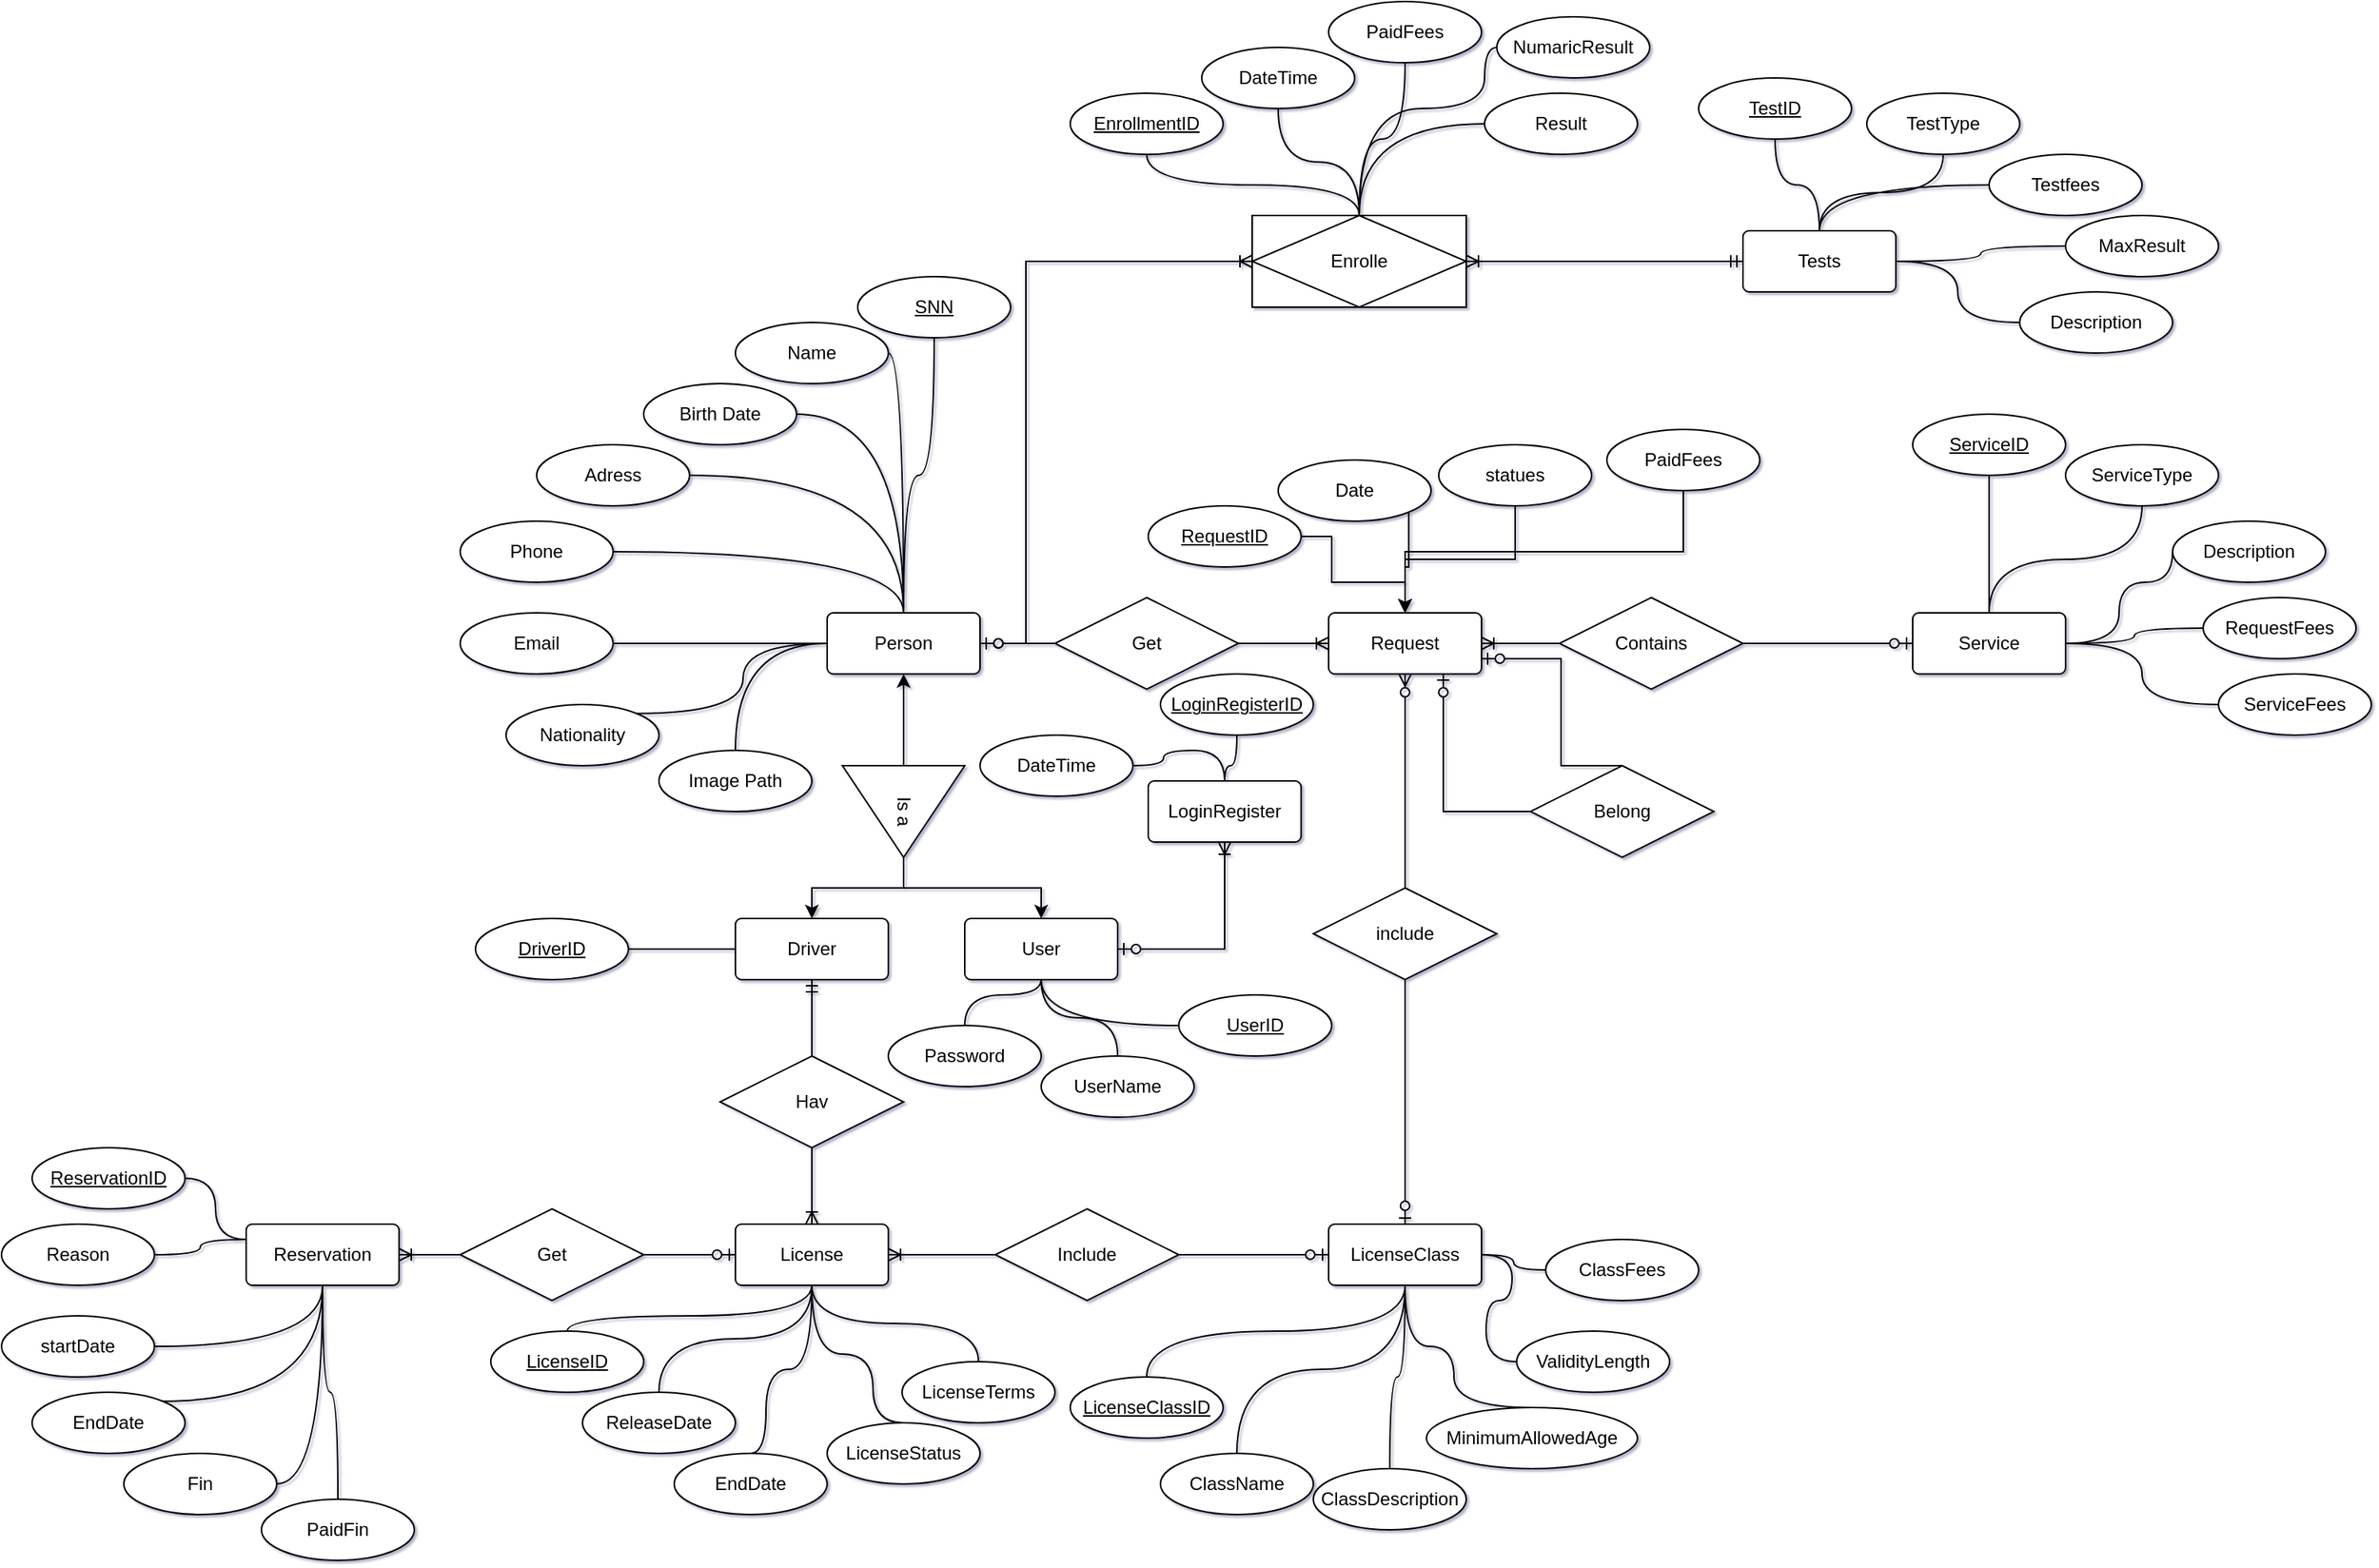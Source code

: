 <mxfile version="27.0.5">
  <diagram name="Page-1" id="8o0z7y7OuUAvwIaAYuOd">
    <mxGraphModel dx="1623" dy="2487" grid="1" gridSize="10" guides="1" tooltips="1" connect="1" arrows="1" fold="1" page="1" pageScale="1" pageWidth="850" pageHeight="1100" background="light-dark(#ffffff, #121212)" math="0" shadow="1">
      <root>
        <mxCell id="0" />
        <mxCell id="1" parent="0" />
        <mxCell id="PCS_lLPH-Cxck8cKdYNM-3" value="Service" style="rounded=1;arcSize=10;whiteSpace=wrap;html=1;align=center;" parent="1" vertex="1">
          <mxGeometry x="790" y="40" width="100" height="40" as="geometry" />
        </mxCell>
        <mxCell id="WppSuP8uSQgcxT5ixbPf-3" value="Request" style="rounded=1;arcSize=10;whiteSpace=wrap;html=1;align=center;" parent="1" vertex="1">
          <mxGeometry x="408" y="40" width="100" height="40" as="geometry" />
        </mxCell>
        <mxCell id="WppSuP8uSQgcxT5ixbPf-4" value="LicenseClass" style="rounded=1;arcSize=10;whiteSpace=wrap;html=1;align=center;" parent="1" vertex="1">
          <mxGeometry x="408" y="440" width="100" height="40" as="geometry" />
        </mxCell>
        <mxCell id="WppSuP8uSQgcxT5ixbPf-5" value="Tests" style="rounded=1;arcSize=10;whiteSpace=wrap;html=1;align=center;" parent="1" vertex="1">
          <mxGeometry x="679" y="-210" width="100" height="40" as="geometry" />
        </mxCell>
        <mxCell id="WppSuP8uSQgcxT5ixbPf-7" value="License" style="rounded=1;arcSize=10;whiteSpace=wrap;html=1;align=center;" parent="1" vertex="1">
          <mxGeometry x="20" y="440" width="100" height="40" as="geometry" />
        </mxCell>
        <mxCell id="zVeaoRBgDZd97qpMVTXL-9" style="edgeStyle=orthogonalEdgeStyle;rounded=0;orthogonalLoop=1;jettySize=auto;html=1;exitX=1;exitY=0.5;exitDx=0;exitDy=0;entryX=0.5;entryY=1;entryDx=0;entryDy=0;endArrow=ERoneToMany;endFill=0;startArrow=ERzeroToOne;startFill=0;" edge="1" parent="1" source="WppSuP8uSQgcxT5ixbPf-8" target="zVeaoRBgDZd97qpMVTXL-8">
          <mxGeometry relative="1" as="geometry" />
        </mxCell>
        <mxCell id="WppSuP8uSQgcxT5ixbPf-8" value="User" style="rounded=1;arcSize=10;whiteSpace=wrap;html=1;align=center;" parent="1" vertex="1">
          <mxGeometry x="170" y="240" width="100" height="40" as="geometry" />
        </mxCell>
        <mxCell id="WppSuP8uSQgcxT5ixbPf-9" value="Person" style="rounded=1;arcSize=10;whiteSpace=wrap;html=1;align=center;" parent="1" vertex="1">
          <mxGeometry x="80" y="40" width="100" height="40" as="geometry" />
        </mxCell>
        <mxCell id="WppSuP8uSQgcxT5ixbPf-10" value="Reservation" style="rounded=1;arcSize=10;whiteSpace=wrap;html=1;align=center;" parent="1" vertex="1">
          <mxGeometry x="-300" y="440" width="100" height="40" as="geometry" />
        </mxCell>
        <mxCell id="WppSuP8uSQgcxT5ixbPf-12" style="edgeStyle=orthogonalEdgeStyle;rounded=0;orthogonalLoop=1;jettySize=auto;html=1;exitX=1;exitY=0.5;exitDx=0;exitDy=0;entryX=0.5;entryY=0;entryDx=0;entryDy=0;" parent="1" source="WppSuP8uSQgcxT5ixbPf-11" target="WppSuP8uSQgcxT5ixbPf-8" edge="1">
          <mxGeometry relative="1" as="geometry" />
        </mxCell>
        <mxCell id="WppSuP8uSQgcxT5ixbPf-16" style="edgeStyle=orthogonalEdgeStyle;rounded=0;orthogonalLoop=1;jettySize=auto;html=1;exitX=1;exitY=0.5;exitDx=0;exitDy=0;entryX=0.5;entryY=0;entryDx=0;entryDy=0;" parent="1" source="WppSuP8uSQgcxT5ixbPf-11" target="WppSuP8uSQgcxT5ixbPf-15" edge="1">
          <mxGeometry relative="1" as="geometry" />
        </mxCell>
        <mxCell id="WppSuP8uSQgcxT5ixbPf-11" value="Is a" style="triangle;whiteSpace=wrap;html=1;rotation=90;" parent="1" vertex="1">
          <mxGeometry x="100" y="130" width="60" height="80" as="geometry" />
        </mxCell>
        <mxCell id="WppSuP8uSQgcxT5ixbPf-13" style="edgeStyle=orthogonalEdgeStyle;rounded=0;orthogonalLoop=1;jettySize=auto;html=1;exitX=0;exitY=0.5;exitDx=0;exitDy=0;entryX=0.5;entryY=1;entryDx=0;entryDy=0;" parent="1" source="WppSuP8uSQgcxT5ixbPf-11" target="WppSuP8uSQgcxT5ixbPf-9" edge="1">
          <mxGeometry relative="1" as="geometry">
            <mxPoint x="130" y="120" as="targetPoint" />
          </mxGeometry>
        </mxCell>
        <mxCell id="WppSuP8uSQgcxT5ixbPf-15" value="Driver" style="rounded=1;arcSize=10;whiteSpace=wrap;html=1;align=center;" parent="1" vertex="1">
          <mxGeometry x="20" y="240" width="100" height="40" as="geometry" />
        </mxCell>
        <mxCell id="WppSuP8uSQgcxT5ixbPf-18" style="edgeStyle=orthogonalEdgeStyle;rounded=0;orthogonalLoop=1;jettySize=auto;html=1;exitX=0;exitY=0.5;exitDx=0;exitDy=0;entryX=1;entryY=0.5;entryDx=0;entryDy=0;endArrow=ERzeroToOne;endFill=0;" parent="1" source="WppSuP8uSQgcxT5ixbPf-17" target="WppSuP8uSQgcxT5ixbPf-9" edge="1">
          <mxGeometry relative="1" as="geometry" />
        </mxCell>
        <mxCell id="WppSuP8uSQgcxT5ixbPf-19" style="edgeStyle=orthogonalEdgeStyle;rounded=0;orthogonalLoop=1;jettySize=auto;html=1;exitX=1;exitY=0.5;exitDx=0;exitDy=0;entryX=0;entryY=0.5;entryDx=0;entryDy=0;endArrow=ERoneToMany;endFill=0;" parent="1" source="WppSuP8uSQgcxT5ixbPf-17" target="WppSuP8uSQgcxT5ixbPf-3" edge="1">
          <mxGeometry relative="1" as="geometry" />
        </mxCell>
        <mxCell id="WppSuP8uSQgcxT5ixbPf-17" value="Get" style="shape=rhombus;perimeter=rhombusPerimeter;whiteSpace=wrap;html=1;align=center;" parent="1" vertex="1">
          <mxGeometry x="229" y="30" width="120" height="60" as="geometry" />
        </mxCell>
        <mxCell id="WppSuP8uSQgcxT5ixbPf-22" style="edgeStyle=orthogonalEdgeStyle;rounded=0;orthogonalLoop=1;jettySize=auto;html=1;exitX=0;exitY=0.5;exitDx=0;exitDy=0;entryX=1;entryY=0.5;entryDx=0;entryDy=0;endArrow=ERoneToMany;endFill=0;" parent="1" source="WppSuP8uSQgcxT5ixbPf-20" target="WppSuP8uSQgcxT5ixbPf-3" edge="1">
          <mxGeometry relative="1" as="geometry" />
        </mxCell>
        <mxCell id="WppSuP8uSQgcxT5ixbPf-23" style="edgeStyle=orthogonalEdgeStyle;rounded=0;orthogonalLoop=1;jettySize=auto;html=1;exitX=1;exitY=0.5;exitDx=0;exitDy=0;entryX=0;entryY=0.5;entryDx=0;entryDy=0;endArrow=ERzeroToOne;endFill=0;" parent="1" source="WppSuP8uSQgcxT5ixbPf-20" target="PCS_lLPH-Cxck8cKdYNM-3" edge="1">
          <mxGeometry relative="1" as="geometry" />
        </mxCell>
        <mxCell id="WppSuP8uSQgcxT5ixbPf-20" value="Contains" style="shape=rhombus;perimeter=rhombusPerimeter;whiteSpace=wrap;html=1;align=center;" parent="1" vertex="1">
          <mxGeometry x="559" y="30" width="120" height="60" as="geometry" />
        </mxCell>
        <mxCell id="WppSuP8uSQgcxT5ixbPf-26" value="" style="edgeStyle=orthogonalEdgeStyle;rounded=0;orthogonalLoop=1;jettySize=auto;html=1;endArrow=ERmandOne;endFill=0;" parent="1" source="WppSuP8uSQgcxT5ixbPf-25" target="WppSuP8uSQgcxT5ixbPf-15" edge="1">
          <mxGeometry relative="1" as="geometry" />
        </mxCell>
        <mxCell id="WppSuP8uSQgcxT5ixbPf-27" value="" style="edgeStyle=orthogonalEdgeStyle;rounded=0;orthogonalLoop=1;jettySize=auto;html=1;endArrow=ERoneToMany;endFill=0;" parent="1" source="WppSuP8uSQgcxT5ixbPf-25" target="WppSuP8uSQgcxT5ixbPf-7" edge="1">
          <mxGeometry relative="1" as="geometry" />
        </mxCell>
        <mxCell id="WppSuP8uSQgcxT5ixbPf-25" value="Hav" style="shape=rhombus;perimeter=rhombusPerimeter;whiteSpace=wrap;html=1;align=center;" parent="1" vertex="1">
          <mxGeometry x="10" y="330" width="120" height="60" as="geometry" />
        </mxCell>
        <mxCell id="WppSuP8uSQgcxT5ixbPf-29" value="" style="edgeStyle=orthogonalEdgeStyle;rounded=0;orthogonalLoop=1;jettySize=auto;html=1;endArrow=ERzeroToOne;endFill=0;" parent="1" source="WppSuP8uSQgcxT5ixbPf-28" target="WppSuP8uSQgcxT5ixbPf-7" edge="1">
          <mxGeometry relative="1" as="geometry" />
        </mxCell>
        <mxCell id="WppSuP8uSQgcxT5ixbPf-30" value="" style="edgeStyle=orthogonalEdgeStyle;rounded=0;orthogonalLoop=1;jettySize=auto;html=1;endArrow=ERoneToMany;endFill=0;" parent="1" source="WppSuP8uSQgcxT5ixbPf-28" target="WppSuP8uSQgcxT5ixbPf-10" edge="1">
          <mxGeometry relative="1" as="geometry" />
        </mxCell>
        <mxCell id="WppSuP8uSQgcxT5ixbPf-28" value="Get" style="shape=rhombus;perimeter=rhombusPerimeter;whiteSpace=wrap;html=1;align=center;" parent="1" vertex="1">
          <mxGeometry x="-160" y="430" width="120" height="60" as="geometry" />
        </mxCell>
        <mxCell id="WppSuP8uSQgcxT5ixbPf-32" value="" style="edgeStyle=orthogonalEdgeStyle;rounded=0;orthogonalLoop=1;jettySize=auto;html=1;endArrow=ERzeroToOne;endFill=0;" parent="1" source="WppSuP8uSQgcxT5ixbPf-31" target="WppSuP8uSQgcxT5ixbPf-4" edge="1">
          <mxGeometry relative="1" as="geometry" />
        </mxCell>
        <mxCell id="WppSuP8uSQgcxT5ixbPf-33" value="" style="edgeStyle=orthogonalEdgeStyle;rounded=0;orthogonalLoop=1;jettySize=auto;html=1;endArrow=ERoneToMany;endFill=0;" parent="1" source="WppSuP8uSQgcxT5ixbPf-31" target="WppSuP8uSQgcxT5ixbPf-7" edge="1">
          <mxGeometry relative="1" as="geometry" />
        </mxCell>
        <mxCell id="WppSuP8uSQgcxT5ixbPf-31" value="Include" style="shape=rhombus;perimeter=rhombusPerimeter;whiteSpace=wrap;html=1;align=center;" parent="1" vertex="1">
          <mxGeometry x="190" y="430" width="120" height="60" as="geometry" />
        </mxCell>
        <mxCell id="WppSuP8uSQgcxT5ixbPf-35" style="edgeStyle=orthogonalEdgeStyle;rounded=0;orthogonalLoop=1;jettySize=auto;html=1;entryX=1;entryY=0.5;entryDx=0;entryDy=0;endArrow=ERzeroToOne;endFill=0;exitX=0;exitY=0.5;exitDx=0;exitDy=0;startArrow=ERoneToMany;startFill=0;" parent="1" source="zVeaoRBgDZd97qpMVTXL-1" target="WppSuP8uSQgcxT5ixbPf-9" edge="1">
          <mxGeometry relative="1" as="geometry">
            <Array as="points">
              <mxPoint x="210" y="-190" />
              <mxPoint x="210" y="60" />
            </Array>
            <mxPoint x="390" y="340" as="sourcePoint" />
          </mxGeometry>
        </mxCell>
        <mxCell id="WppSuP8uSQgcxT5ixbPf-36" style="edgeStyle=orthogonalEdgeStyle;rounded=0;orthogonalLoop=1;jettySize=auto;html=1;exitX=1;exitY=0.5;exitDx=0;exitDy=0;entryX=0;entryY=0.5;entryDx=0;entryDy=0;endArrow=ERmandOne;endFill=0;startArrow=ERoneToMany;startFill=0;" parent="1" source="zVeaoRBgDZd97qpMVTXL-1" target="WppSuP8uSQgcxT5ixbPf-5" edge="1">
          <mxGeometry relative="1" as="geometry">
            <mxPoint x="540" y="240" as="sourcePoint" />
          </mxGeometry>
        </mxCell>
        <mxCell id="zVeaoRBgDZd97qpMVTXL-1" value="Enrolle" style="shape=associativeEntity;whiteSpace=wrap;html=1;align=center;" vertex="1" parent="1">
          <mxGeometry x="358" y="-220" width="140" height="60" as="geometry" />
        </mxCell>
        <mxCell id="zVeaoRBgDZd97qpMVTXL-5" style="edgeStyle=orthogonalEdgeStyle;rounded=0;orthogonalLoop=1;jettySize=auto;html=1;exitX=0.5;exitY=1;exitDx=0;exitDy=0;entryX=0.5;entryY=0;entryDx=0;entryDy=0;endArrow=ERzeroToOne;endFill=0;" edge="1" parent="1" source="zVeaoRBgDZd97qpMVTXL-4" target="WppSuP8uSQgcxT5ixbPf-4">
          <mxGeometry relative="1" as="geometry" />
        </mxCell>
        <mxCell id="zVeaoRBgDZd97qpMVTXL-4" value="include" style="shape=rhombus;perimeter=rhombusPerimeter;whiteSpace=wrap;html=1;align=center;" vertex="1" parent="1">
          <mxGeometry x="398" y="220" width="120" height="60" as="geometry" />
        </mxCell>
        <mxCell id="zVeaoRBgDZd97qpMVTXL-6" style="edgeStyle=orthogonalEdgeStyle;rounded=0;orthogonalLoop=1;jettySize=auto;html=1;exitX=0.5;exitY=0;exitDx=0;exitDy=0;entryX=0.5;entryY=1;entryDx=0;entryDy=0;endArrow=ERzeroToMany;endFill=0;startArrow=none;startFill=0;" edge="1" parent="1" source="zVeaoRBgDZd97qpMVTXL-4" target="WppSuP8uSQgcxT5ixbPf-3">
          <mxGeometry relative="1" as="geometry">
            <mxPoint x="457" y="110" as="targetPoint" />
          </mxGeometry>
        </mxCell>
        <mxCell id="zVeaoRBgDZd97qpMVTXL-8" value="LoginRegister" style="rounded=1;arcSize=10;whiteSpace=wrap;html=1;align=center;" vertex="1" parent="1">
          <mxGeometry x="290" y="150" width="100" height="40" as="geometry" />
        </mxCell>
        <mxCell id="zVeaoRBgDZd97qpMVTXL-22" style="edgeStyle=orthogonalEdgeStyle;rounded=0;orthogonalLoop=1;jettySize=auto;html=1;exitX=0.5;exitY=1;exitDx=0;exitDy=0;entryX=0.5;entryY=0;entryDx=0;entryDy=0;curved=1;endArrow=none;startFill=0;" edge="1" parent="1" source="zVeaoRBgDZd97qpMVTXL-11" target="WppSuP8uSQgcxT5ixbPf-9">
          <mxGeometry relative="1" as="geometry" />
        </mxCell>
        <mxCell id="zVeaoRBgDZd97qpMVTXL-11" value="SNN" style="ellipse;whiteSpace=wrap;html=1;align=center;fontStyle=4;" vertex="1" parent="1">
          <mxGeometry x="100" y="-180" width="100" height="40" as="geometry" />
        </mxCell>
        <mxCell id="zVeaoRBgDZd97qpMVTXL-25" style="edgeStyle=orthogonalEdgeStyle;rounded=0;orthogonalLoop=1;jettySize=auto;html=1;exitX=1;exitY=0.5;exitDx=0;exitDy=0;entryX=0.5;entryY=0;entryDx=0;entryDy=0;curved=1;endArrow=none;startFill=0;" edge="1" parent="1" source="zVeaoRBgDZd97qpMVTXL-12" target="WppSuP8uSQgcxT5ixbPf-9">
          <mxGeometry relative="1" as="geometry">
            <Array as="points">
              <mxPoint x="130" y="-130" />
            </Array>
          </mxGeometry>
        </mxCell>
        <mxCell id="zVeaoRBgDZd97qpMVTXL-12" value="Name" style="ellipse;whiteSpace=wrap;html=1;align=center;" vertex="1" parent="1">
          <mxGeometry x="20" y="-150" width="100" height="40" as="geometry" />
        </mxCell>
        <mxCell id="zVeaoRBgDZd97qpMVTXL-26" style="edgeStyle=orthogonalEdgeStyle;rounded=0;orthogonalLoop=1;jettySize=auto;html=1;exitX=1;exitY=0.5;exitDx=0;exitDy=0;entryX=0.5;entryY=0;entryDx=0;entryDy=0;curved=1;endArrow=none;startFill=0;" edge="1" parent="1" source="zVeaoRBgDZd97qpMVTXL-13" target="WppSuP8uSQgcxT5ixbPf-9">
          <mxGeometry relative="1" as="geometry" />
        </mxCell>
        <mxCell id="zVeaoRBgDZd97qpMVTXL-13" value="Birth Date" style="ellipse;whiteSpace=wrap;html=1;align=center;" vertex="1" parent="1">
          <mxGeometry x="-40" y="-110" width="100" height="40" as="geometry" />
        </mxCell>
        <mxCell id="zVeaoRBgDZd97qpMVTXL-27" style="edgeStyle=orthogonalEdgeStyle;rounded=0;orthogonalLoop=1;jettySize=auto;html=1;exitX=1;exitY=0.5;exitDx=0;exitDy=0;entryX=0.5;entryY=0;entryDx=0;entryDy=0;curved=1;endArrow=none;startFill=0;" edge="1" parent="1" source="zVeaoRBgDZd97qpMVTXL-16" target="WppSuP8uSQgcxT5ixbPf-9">
          <mxGeometry relative="1" as="geometry" />
        </mxCell>
        <mxCell id="zVeaoRBgDZd97qpMVTXL-16" value="Adress" style="ellipse;whiteSpace=wrap;html=1;align=center;" vertex="1" parent="1">
          <mxGeometry x="-110" y="-70" width="100" height="40" as="geometry" />
        </mxCell>
        <mxCell id="zVeaoRBgDZd97qpMVTXL-28" style="edgeStyle=orthogonalEdgeStyle;rounded=0;orthogonalLoop=1;jettySize=auto;html=1;exitX=1;exitY=0.5;exitDx=0;exitDy=0;entryX=0.5;entryY=0;entryDx=0;entryDy=0;curved=1;endArrow=none;startFill=0;" edge="1" parent="1" source="zVeaoRBgDZd97qpMVTXL-17" target="WppSuP8uSQgcxT5ixbPf-9">
          <mxGeometry relative="1" as="geometry" />
        </mxCell>
        <mxCell id="zVeaoRBgDZd97qpMVTXL-17" value="Phone" style="ellipse;whiteSpace=wrap;html=1;align=center;" vertex="1" parent="1">
          <mxGeometry x="-160" y="-20" width="100" height="40" as="geometry" />
        </mxCell>
        <mxCell id="zVeaoRBgDZd97qpMVTXL-29" style="edgeStyle=orthogonalEdgeStyle;rounded=0;orthogonalLoop=1;jettySize=auto;html=1;exitX=1;exitY=0.5;exitDx=0;exitDy=0;entryX=0;entryY=0.5;entryDx=0;entryDy=0;curved=1;endArrow=none;startFill=0;" edge="1" parent="1" source="zVeaoRBgDZd97qpMVTXL-18" target="WppSuP8uSQgcxT5ixbPf-9">
          <mxGeometry relative="1" as="geometry" />
        </mxCell>
        <mxCell id="zVeaoRBgDZd97qpMVTXL-18" value="Email" style="ellipse;whiteSpace=wrap;html=1;align=center;" vertex="1" parent="1">
          <mxGeometry x="-160" y="40" width="100" height="40" as="geometry" />
        </mxCell>
        <mxCell id="zVeaoRBgDZd97qpMVTXL-31" style="edgeStyle=orthogonalEdgeStyle;rounded=0;orthogonalLoop=1;jettySize=auto;html=1;exitX=1;exitY=0;exitDx=0;exitDy=0;entryX=0;entryY=0.5;entryDx=0;entryDy=0;curved=1;endArrow=none;startFill=0;" edge="1" parent="1" source="zVeaoRBgDZd97qpMVTXL-19" target="WppSuP8uSQgcxT5ixbPf-9">
          <mxGeometry relative="1" as="geometry" />
        </mxCell>
        <mxCell id="zVeaoRBgDZd97qpMVTXL-19" value="Nationality" style="ellipse;whiteSpace=wrap;html=1;align=center;" vertex="1" parent="1">
          <mxGeometry x="-130" y="100" width="100" height="40" as="geometry" />
        </mxCell>
        <mxCell id="zVeaoRBgDZd97qpMVTXL-32" style="edgeStyle=orthogonalEdgeStyle;rounded=0;orthogonalLoop=1;jettySize=auto;html=1;exitX=0.5;exitY=0;exitDx=0;exitDy=0;entryX=0;entryY=0.5;entryDx=0;entryDy=0;curved=1;endArrow=none;startFill=0;" edge="1" parent="1" source="zVeaoRBgDZd97qpMVTXL-20" target="WppSuP8uSQgcxT5ixbPf-9">
          <mxGeometry relative="1" as="geometry" />
        </mxCell>
        <mxCell id="zVeaoRBgDZd97qpMVTXL-20" value="Image Path" style="ellipse;whiteSpace=wrap;html=1;align=center;" vertex="1" parent="1">
          <mxGeometry x="-30" y="130" width="100" height="40" as="geometry" />
        </mxCell>
        <mxCell id="zVeaoRBgDZd97qpMVTXL-35" style="edgeStyle=orthogonalEdgeStyle;rounded=0;orthogonalLoop=1;jettySize=auto;html=1;exitX=0.5;exitY=0;exitDx=0;exitDy=0;entryX=0.5;entryY=1;entryDx=0;entryDy=0;endArrow=none;startFill=0;curved=1;" edge="1" parent="1" source="zVeaoRBgDZd97qpMVTXL-33" target="WppSuP8uSQgcxT5ixbPf-8">
          <mxGeometry relative="1" as="geometry" />
        </mxCell>
        <mxCell id="zVeaoRBgDZd97qpMVTXL-33" value="UserName" style="ellipse;whiteSpace=wrap;html=1;align=center;" vertex="1" parent="1">
          <mxGeometry x="220" y="330" width="100" height="40" as="geometry" />
        </mxCell>
        <mxCell id="zVeaoRBgDZd97qpMVTXL-36" value="" style="edgeStyle=orthogonalEdgeStyle;rounded=0;orthogonalLoop=1;jettySize=auto;html=1;endArrow=none;startFill=0;curved=1;" edge="1" parent="1" source="zVeaoRBgDZd97qpMVTXL-34" target="WppSuP8uSQgcxT5ixbPf-8">
          <mxGeometry relative="1" as="geometry" />
        </mxCell>
        <mxCell id="zVeaoRBgDZd97qpMVTXL-34" value="Password" style="ellipse;whiteSpace=wrap;html=1;align=center;" vertex="1" parent="1">
          <mxGeometry x="120" y="310" width="100" height="40" as="geometry" />
        </mxCell>
        <mxCell id="zVeaoRBgDZd97qpMVTXL-38" style="edgeStyle=orthogonalEdgeStyle;rounded=0;orthogonalLoop=1;jettySize=auto;html=1;exitX=1;exitY=0.5;exitDx=0;exitDy=0;entryX=0.5;entryY=0;entryDx=0;entryDy=0;endArrow=none;startFill=0;curved=1;" edge="1" parent="1" source="zVeaoRBgDZd97qpMVTXL-37" target="zVeaoRBgDZd97qpMVTXL-8">
          <mxGeometry relative="1" as="geometry" />
        </mxCell>
        <mxCell id="zVeaoRBgDZd97qpMVTXL-37" value="DateTime" style="ellipse;whiteSpace=wrap;html=1;align=center;" vertex="1" parent="1">
          <mxGeometry x="180" y="120" width="100" height="40" as="geometry" />
        </mxCell>
        <mxCell id="zVeaoRBgDZd97qpMVTXL-40" style="edgeStyle=orthogonalEdgeStyle;rounded=0;orthogonalLoop=1;jettySize=auto;html=1;exitX=0.5;exitY=1;exitDx=0;exitDy=0;curved=1;endArrow=none;startFill=0;" edge="1" parent="1" source="zVeaoRBgDZd97qpMVTXL-39" target="zVeaoRBgDZd97qpMVTXL-8">
          <mxGeometry relative="1" as="geometry" />
        </mxCell>
        <mxCell id="zVeaoRBgDZd97qpMVTXL-39" value="LoginRegisterID" style="ellipse;whiteSpace=wrap;html=1;align=center;fontStyle=4;" vertex="1" parent="1">
          <mxGeometry x="298" y="80" width="100" height="40" as="geometry" />
        </mxCell>
        <mxCell id="zVeaoRBgDZd97qpMVTXL-42" style="edgeStyle=orthogonalEdgeStyle;rounded=0;orthogonalLoop=1;jettySize=auto;html=1;exitX=0;exitY=0.5;exitDx=0;exitDy=0;entryX=0.5;entryY=1;entryDx=0;entryDy=0;curved=1;endArrow=none;startFill=0;" edge="1" parent="1" source="zVeaoRBgDZd97qpMVTXL-41" target="WppSuP8uSQgcxT5ixbPf-8">
          <mxGeometry relative="1" as="geometry" />
        </mxCell>
        <mxCell id="zVeaoRBgDZd97qpMVTXL-41" value="UserID" style="ellipse;whiteSpace=wrap;html=1;align=center;fontStyle=4;" vertex="1" parent="1">
          <mxGeometry x="310" y="290" width="100" height="40" as="geometry" />
        </mxCell>
        <mxCell id="zVeaoRBgDZd97qpMVTXL-50" style="edgeStyle=orthogonalEdgeStyle;rounded=0;orthogonalLoop=1;jettySize=auto;html=1;exitX=0.5;exitY=0;exitDx=0;exitDy=0;entryX=0.5;entryY=1;entryDx=0;entryDy=0;endArrow=none;startFill=0;curved=1;" edge="1" parent="1" source="zVeaoRBgDZd97qpMVTXL-44" target="WppSuP8uSQgcxT5ixbPf-4">
          <mxGeometry relative="1" as="geometry" />
        </mxCell>
        <mxCell id="zVeaoRBgDZd97qpMVTXL-44" value="LicenseClassID" style="ellipse;whiteSpace=wrap;html=1;align=center;fontStyle=4;" vertex="1" parent="1">
          <mxGeometry x="239" y="540" width="100" height="40" as="geometry" />
        </mxCell>
        <mxCell id="zVeaoRBgDZd97qpMVTXL-51" style="edgeStyle=orthogonalEdgeStyle;rounded=0;orthogonalLoop=1;jettySize=auto;html=1;exitX=0.5;exitY=0;exitDx=0;exitDy=0;entryX=0.5;entryY=1;entryDx=0;entryDy=0;endArrow=none;startFill=0;curved=1;" edge="1" parent="1" source="zVeaoRBgDZd97qpMVTXL-45" target="WppSuP8uSQgcxT5ixbPf-4">
          <mxGeometry relative="1" as="geometry">
            <mxPoint x="460" y="530" as="targetPoint" />
          </mxGeometry>
        </mxCell>
        <mxCell id="zVeaoRBgDZd97qpMVTXL-45" value="ClassName" style="ellipse;whiteSpace=wrap;html=1;align=center;" vertex="1" parent="1">
          <mxGeometry x="298" y="590" width="100" height="40" as="geometry" />
        </mxCell>
        <mxCell id="zVeaoRBgDZd97qpMVTXL-55" style="edgeStyle=orthogonalEdgeStyle;rounded=0;orthogonalLoop=1;jettySize=auto;html=1;exitX=0;exitY=0.5;exitDx=0;exitDy=0;entryX=1;entryY=0.5;entryDx=0;entryDy=0;endArrow=none;startFill=0;curved=1;" edge="1" parent="1" source="zVeaoRBgDZd97qpMVTXL-46" target="WppSuP8uSQgcxT5ixbPf-4">
          <mxGeometry relative="1" as="geometry" />
        </mxCell>
        <mxCell id="zVeaoRBgDZd97qpMVTXL-46" value="ClassFees" style="ellipse;whiteSpace=wrap;html=1;align=center;" vertex="1" parent="1">
          <mxGeometry x="550" y="450" width="100" height="40" as="geometry" />
        </mxCell>
        <mxCell id="zVeaoRBgDZd97qpMVTXL-52" style="edgeStyle=orthogonalEdgeStyle;rounded=0;orthogonalLoop=1;jettySize=auto;html=1;exitX=0.5;exitY=0;exitDx=0;exitDy=0;entryX=0.5;entryY=1;entryDx=0;entryDy=0;endArrow=none;startFill=0;curved=1;" edge="1" parent="1" source="zVeaoRBgDZd97qpMVTXL-47" target="WppSuP8uSQgcxT5ixbPf-4">
          <mxGeometry relative="1" as="geometry" />
        </mxCell>
        <mxCell id="zVeaoRBgDZd97qpMVTXL-47" value="ClassDescription" style="ellipse;whiteSpace=wrap;html=1;align=center;" vertex="1" parent="1">
          <mxGeometry x="398" y="600" width="100" height="40" as="geometry" />
        </mxCell>
        <mxCell id="zVeaoRBgDZd97qpMVTXL-54" style="edgeStyle=orthogonalEdgeStyle;rounded=0;orthogonalLoop=1;jettySize=auto;html=1;exitX=0;exitY=0.5;exitDx=0;exitDy=0;entryX=1;entryY=0.5;entryDx=0;entryDy=0;endArrow=none;startFill=0;curved=1;" edge="1" parent="1" source="zVeaoRBgDZd97qpMVTXL-49" target="WppSuP8uSQgcxT5ixbPf-4">
          <mxGeometry relative="1" as="geometry" />
        </mxCell>
        <mxCell id="zVeaoRBgDZd97qpMVTXL-49" value="ValidityLength" style="ellipse;whiteSpace=wrap;html=1;align=center;" vertex="1" parent="1">
          <mxGeometry x="531" y="510" width="100" height="40" as="geometry" />
        </mxCell>
        <mxCell id="zVeaoRBgDZd97qpMVTXL-58" style="edgeStyle=orthogonalEdgeStyle;rounded=0;orthogonalLoop=1;jettySize=auto;html=1;exitX=0.5;exitY=0;exitDx=0;exitDy=0;entryX=0.5;entryY=1;entryDx=0;entryDy=0;endArrow=none;startFill=0;curved=1;" edge="1" parent="1" source="zVeaoRBgDZd97qpMVTXL-57" target="WppSuP8uSQgcxT5ixbPf-4">
          <mxGeometry relative="1" as="geometry">
            <Array as="points">
              <mxPoint x="490" y="560" />
              <mxPoint x="490" y="520" />
              <mxPoint x="458" y="520" />
            </Array>
          </mxGeometry>
        </mxCell>
        <mxCell id="zVeaoRBgDZd97qpMVTXL-57" value="MinimumAllowedAge" style="ellipse;whiteSpace=wrap;html=1;align=center;" vertex="1" parent="1">
          <mxGeometry x="472" y="560" width="138" height="40" as="geometry" />
        </mxCell>
        <mxCell id="zVeaoRBgDZd97qpMVTXL-61" style="edgeStyle=orthogonalEdgeStyle;rounded=0;orthogonalLoop=1;jettySize=auto;html=1;exitX=0.5;exitY=1;exitDx=0;exitDy=0;entryX=0.5;entryY=0;entryDx=0;entryDy=0;curved=1;endArrow=none;startFill=0;" edge="1" parent="1" source="zVeaoRBgDZd97qpMVTXL-59" target="PCS_lLPH-Cxck8cKdYNM-3">
          <mxGeometry relative="1" as="geometry" />
        </mxCell>
        <mxCell id="zVeaoRBgDZd97qpMVTXL-59" value="ServiceID" style="ellipse;whiteSpace=wrap;html=1;align=center;fontStyle=4;" vertex="1" parent="1">
          <mxGeometry x="790" y="-90" width="100" height="40" as="geometry" />
        </mxCell>
        <mxCell id="zVeaoRBgDZd97qpMVTXL-64" style="edgeStyle=orthogonalEdgeStyle;rounded=0;orthogonalLoop=1;jettySize=auto;html=1;exitX=0.5;exitY=1;exitDx=0;exitDy=0;entryX=0.5;entryY=0;entryDx=0;entryDy=0;curved=1;endArrow=none;startFill=0;" edge="1" parent="1" source="zVeaoRBgDZd97qpMVTXL-62" target="PCS_lLPH-Cxck8cKdYNM-3">
          <mxGeometry relative="1" as="geometry" />
        </mxCell>
        <mxCell id="zVeaoRBgDZd97qpMVTXL-62" value="ServiceType" style="ellipse;whiteSpace=wrap;html=1;align=center;" vertex="1" parent="1">
          <mxGeometry x="890" y="-70" width="100" height="40" as="geometry" />
        </mxCell>
        <mxCell id="zVeaoRBgDZd97qpMVTXL-68" style="edgeStyle=orthogonalEdgeStyle;rounded=0;orthogonalLoop=1;jettySize=auto;html=1;exitX=0;exitY=0.5;exitDx=0;exitDy=0;entryX=1;entryY=0.5;entryDx=0;entryDy=0;curved=1;endArrow=none;startFill=0;" edge="1" parent="1" source="zVeaoRBgDZd97qpMVTXL-65" target="PCS_lLPH-Cxck8cKdYNM-3">
          <mxGeometry relative="1" as="geometry">
            <Array as="points">
              <mxPoint x="960" y="20" />
              <mxPoint x="925" y="20" />
              <mxPoint x="925" y="60" />
            </Array>
          </mxGeometry>
        </mxCell>
        <mxCell id="zVeaoRBgDZd97qpMVTXL-65" value="Description" style="ellipse;whiteSpace=wrap;html=1;align=center;" vertex="1" parent="1">
          <mxGeometry x="960" y="-20" width="100" height="40" as="geometry" />
        </mxCell>
        <mxCell id="zVeaoRBgDZd97qpMVTXL-69" style="edgeStyle=orthogonalEdgeStyle;rounded=0;orthogonalLoop=1;jettySize=auto;html=1;exitX=0;exitY=0.5;exitDx=0;exitDy=0;entryX=1;entryY=0.5;entryDx=0;entryDy=0;curved=1;endArrow=none;startFill=0;" edge="1" parent="1" source="zVeaoRBgDZd97qpMVTXL-66" target="PCS_lLPH-Cxck8cKdYNM-3">
          <mxGeometry relative="1" as="geometry">
            <mxPoint x="920" y="100" as="targetPoint" />
          </mxGeometry>
        </mxCell>
        <mxCell id="zVeaoRBgDZd97qpMVTXL-66" value="RequestFees" style="ellipse;whiteSpace=wrap;html=1;align=center;" vertex="1" parent="1">
          <mxGeometry x="980" y="30" width="100" height="40" as="geometry" />
        </mxCell>
        <mxCell id="zVeaoRBgDZd97qpMVTXL-70" style="edgeStyle=orthogonalEdgeStyle;rounded=0;orthogonalLoop=1;jettySize=auto;html=1;exitX=0;exitY=0.5;exitDx=0;exitDy=0;entryX=1;entryY=0.5;entryDx=0;entryDy=0;curved=1;endArrow=none;startFill=0;" edge="1" parent="1" source="zVeaoRBgDZd97qpMVTXL-67" target="PCS_lLPH-Cxck8cKdYNM-3">
          <mxGeometry relative="1" as="geometry" />
        </mxCell>
        <mxCell id="zVeaoRBgDZd97qpMVTXL-67" value="ServiceFees" style="ellipse;whiteSpace=wrap;html=1;align=center;" vertex="1" parent="1">
          <mxGeometry x="990" y="80" width="100" height="40" as="geometry" />
        </mxCell>
        <mxCell id="zVeaoRBgDZd97qpMVTXL-74" style="edgeStyle=orthogonalEdgeStyle;rounded=0;orthogonalLoop=1;jettySize=auto;html=1;exitX=1;exitY=0.5;exitDx=0;exitDy=0;entryX=0.5;entryY=0;entryDx=0;entryDy=0;" edge="1" parent="1" source="zVeaoRBgDZd97qpMVTXL-71" target="WppSuP8uSQgcxT5ixbPf-3">
          <mxGeometry relative="1" as="geometry">
            <Array as="points">
              <mxPoint x="410" y="-10" />
              <mxPoint x="410" y="20" />
              <mxPoint x="458" y="20" />
            </Array>
          </mxGeometry>
        </mxCell>
        <mxCell id="zVeaoRBgDZd97qpMVTXL-71" value="RequestID" style="ellipse;whiteSpace=wrap;html=1;align=center;fontStyle=4;" vertex="1" parent="1">
          <mxGeometry x="290" y="-30" width="100" height="40" as="geometry" />
        </mxCell>
        <mxCell id="zVeaoRBgDZd97qpMVTXL-76" style="edgeStyle=orthogonalEdgeStyle;rounded=0;orthogonalLoop=1;jettySize=auto;html=1;exitX=0.5;exitY=1;exitDx=0;exitDy=0;entryX=0.5;entryY=0;entryDx=0;entryDy=0;" edge="1" parent="1" source="zVeaoRBgDZd97qpMVTXL-72" target="WppSuP8uSQgcxT5ixbPf-3">
          <mxGeometry relative="1" as="geometry" />
        </mxCell>
        <mxCell id="zVeaoRBgDZd97qpMVTXL-72" value="statues" style="ellipse;whiteSpace=wrap;html=1;align=center;" vertex="1" parent="1">
          <mxGeometry x="480" y="-70" width="100" height="40" as="geometry" />
        </mxCell>
        <mxCell id="zVeaoRBgDZd97qpMVTXL-75" style="edgeStyle=orthogonalEdgeStyle;rounded=0;orthogonalLoop=1;jettySize=auto;html=1;exitX=1;exitY=1;exitDx=0;exitDy=0;entryX=0.5;entryY=0;entryDx=0;entryDy=0;" edge="1" parent="1" source="zVeaoRBgDZd97qpMVTXL-73" target="WppSuP8uSQgcxT5ixbPf-3">
          <mxGeometry relative="1" as="geometry" />
        </mxCell>
        <mxCell id="zVeaoRBgDZd97qpMVTXL-73" value="Date" style="ellipse;whiteSpace=wrap;html=1;align=center;" vertex="1" parent="1">
          <mxGeometry x="375" y="-60" width="100" height="40" as="geometry" />
        </mxCell>
        <mxCell id="zVeaoRBgDZd97qpMVTXL-78" style="edgeStyle=orthogonalEdgeStyle;rounded=0;orthogonalLoop=1;jettySize=auto;html=1;exitX=0.5;exitY=1;exitDx=0;exitDy=0;entryX=0.5;entryY=0;entryDx=0;entryDy=0;" edge="1" parent="1" source="zVeaoRBgDZd97qpMVTXL-77" target="WppSuP8uSQgcxT5ixbPf-3">
          <mxGeometry relative="1" as="geometry" />
        </mxCell>
        <mxCell id="zVeaoRBgDZd97qpMVTXL-77" value="PaidFees" style="ellipse;whiteSpace=wrap;html=1;align=center;" vertex="1" parent="1">
          <mxGeometry x="590" y="-80" width="100" height="40" as="geometry" />
        </mxCell>
        <mxCell id="zVeaoRBgDZd97qpMVTXL-84" style="edgeStyle=orthogonalEdgeStyle;rounded=0;orthogonalLoop=1;jettySize=auto;html=1;exitX=0.5;exitY=0;exitDx=0;exitDy=0;entryX=1;entryY=0.75;entryDx=0;entryDy=0;endArrow=ERzeroToOne;endFill=0;" edge="1" parent="1" source="zVeaoRBgDZd97qpMVTXL-80" target="WppSuP8uSQgcxT5ixbPf-3">
          <mxGeometry relative="1" as="geometry">
            <Array as="points">
              <mxPoint x="560" y="140" />
              <mxPoint x="560" y="70" />
            </Array>
          </mxGeometry>
        </mxCell>
        <mxCell id="zVeaoRBgDZd97qpMVTXL-85" style="edgeStyle=orthogonalEdgeStyle;rounded=0;orthogonalLoop=1;jettySize=auto;html=1;exitX=0;exitY=0.5;exitDx=0;exitDy=0;entryX=0.75;entryY=1;entryDx=0;entryDy=0;endArrow=ERzeroToOne;endFill=0;" edge="1" parent="1" source="zVeaoRBgDZd97qpMVTXL-80" target="WppSuP8uSQgcxT5ixbPf-3">
          <mxGeometry relative="1" as="geometry" />
        </mxCell>
        <mxCell id="zVeaoRBgDZd97qpMVTXL-80" value="Belong" style="shape=rhombus;perimeter=rhombusPerimeter;whiteSpace=wrap;html=1;align=center;" vertex="1" parent="1">
          <mxGeometry x="540" y="140" width="120" height="60" as="geometry" />
        </mxCell>
        <mxCell id="zVeaoRBgDZd97qpMVTXL-92" style="edgeStyle=orthogonalEdgeStyle;rounded=0;orthogonalLoop=1;jettySize=auto;html=1;exitX=0.5;exitY=1;exitDx=0;exitDy=0;entryX=0.5;entryY=0;entryDx=0;entryDy=0;endArrow=none;startFill=0;curved=1;" edge="1" parent="1" source="zVeaoRBgDZd97qpMVTXL-86" target="WppSuP8uSQgcxT5ixbPf-5">
          <mxGeometry relative="1" as="geometry" />
        </mxCell>
        <mxCell id="zVeaoRBgDZd97qpMVTXL-86" value="TestID" style="ellipse;whiteSpace=wrap;html=1;align=center;fontStyle=4;" vertex="1" parent="1">
          <mxGeometry x="650" y="-310" width="100" height="40" as="geometry" />
        </mxCell>
        <mxCell id="zVeaoRBgDZd97qpMVTXL-93" style="edgeStyle=orthogonalEdgeStyle;rounded=0;orthogonalLoop=1;jettySize=auto;html=1;exitX=0.5;exitY=1;exitDx=0;exitDy=0;entryX=0.5;entryY=0;entryDx=0;entryDy=0;endArrow=none;startFill=0;curved=1;" edge="1" parent="1" source="zVeaoRBgDZd97qpMVTXL-88" target="WppSuP8uSQgcxT5ixbPf-5">
          <mxGeometry relative="1" as="geometry" />
        </mxCell>
        <mxCell id="zVeaoRBgDZd97qpMVTXL-88" value="TestType" style="ellipse;whiteSpace=wrap;html=1;align=center;" vertex="1" parent="1">
          <mxGeometry x="760" y="-300" width="100" height="40" as="geometry" />
        </mxCell>
        <mxCell id="zVeaoRBgDZd97qpMVTXL-94" style="edgeStyle=orthogonalEdgeStyle;rounded=0;orthogonalLoop=1;jettySize=auto;html=1;exitX=0;exitY=0.5;exitDx=0;exitDy=0;entryX=0.5;entryY=0;entryDx=0;entryDy=0;endArrow=none;startFill=0;curved=1;" edge="1" parent="1" source="zVeaoRBgDZd97qpMVTXL-89" target="WppSuP8uSQgcxT5ixbPf-5">
          <mxGeometry relative="1" as="geometry" />
        </mxCell>
        <mxCell id="zVeaoRBgDZd97qpMVTXL-89" value="Testfees" style="ellipse;whiteSpace=wrap;html=1;align=center;" vertex="1" parent="1">
          <mxGeometry x="840" y="-260" width="100" height="40" as="geometry" />
        </mxCell>
        <mxCell id="zVeaoRBgDZd97qpMVTXL-95" style="edgeStyle=orthogonalEdgeStyle;rounded=0;orthogonalLoop=1;jettySize=auto;html=1;exitX=0;exitY=0.5;exitDx=0;exitDy=0;entryX=1;entryY=0.5;entryDx=0;entryDy=0;endArrow=none;startFill=0;curved=1;" edge="1" parent="1" source="zVeaoRBgDZd97qpMVTXL-90" target="WppSuP8uSQgcxT5ixbPf-5">
          <mxGeometry relative="1" as="geometry" />
        </mxCell>
        <mxCell id="zVeaoRBgDZd97qpMVTXL-90" value="MaxResult" style="ellipse;whiteSpace=wrap;html=1;align=center;" vertex="1" parent="1">
          <mxGeometry x="890" y="-220" width="100" height="40" as="geometry" />
        </mxCell>
        <mxCell id="zVeaoRBgDZd97qpMVTXL-96" style="edgeStyle=orthogonalEdgeStyle;rounded=0;orthogonalLoop=1;jettySize=auto;html=1;exitX=0;exitY=0.5;exitDx=0;exitDy=0;entryX=1;entryY=0.5;entryDx=0;entryDy=0;endArrow=none;startFill=0;curved=1;" edge="1" parent="1" source="zVeaoRBgDZd97qpMVTXL-91" target="WppSuP8uSQgcxT5ixbPf-5">
          <mxGeometry relative="1" as="geometry" />
        </mxCell>
        <mxCell id="zVeaoRBgDZd97qpMVTXL-91" value="Description" style="ellipse;whiteSpace=wrap;html=1;align=center;" vertex="1" parent="1">
          <mxGeometry x="860" y="-170" width="100" height="40" as="geometry" />
        </mxCell>
        <mxCell id="zVeaoRBgDZd97qpMVTXL-102" style="edgeStyle=orthogonalEdgeStyle;rounded=0;orthogonalLoop=1;jettySize=auto;html=1;exitX=0.5;exitY=1;exitDx=0;exitDy=0;entryX=0.5;entryY=0;entryDx=0;entryDy=0;endArrow=none;startFill=0;startArrow=none;curved=1;" edge="1" parent="1" source="zVeaoRBgDZd97qpMVTXL-97" target="zVeaoRBgDZd97qpMVTXL-1">
          <mxGeometry relative="1" as="geometry" />
        </mxCell>
        <mxCell id="zVeaoRBgDZd97qpMVTXL-97" value="EnrollmentID" style="ellipse;whiteSpace=wrap;html=1;align=center;fontStyle=4;" vertex="1" parent="1">
          <mxGeometry x="239" y="-300" width="100" height="40" as="geometry" />
        </mxCell>
        <mxCell id="zVeaoRBgDZd97qpMVTXL-103" style="edgeStyle=orthogonalEdgeStyle;rounded=0;orthogonalLoop=1;jettySize=auto;html=1;exitX=0.5;exitY=1;exitDx=0;exitDy=0;entryX=0.5;entryY=0;entryDx=0;entryDy=0;endArrow=none;startFill=0;startArrow=none;curved=1;" edge="1" parent="1" source="zVeaoRBgDZd97qpMVTXL-98" target="zVeaoRBgDZd97qpMVTXL-1">
          <mxGeometry relative="1" as="geometry" />
        </mxCell>
        <mxCell id="zVeaoRBgDZd97qpMVTXL-98" value="DateTime" style="ellipse;whiteSpace=wrap;html=1;align=center;" vertex="1" parent="1">
          <mxGeometry x="325" y="-330" width="100" height="40" as="geometry" />
        </mxCell>
        <mxCell id="zVeaoRBgDZd97qpMVTXL-104" style="edgeStyle=orthogonalEdgeStyle;rounded=0;orthogonalLoop=1;jettySize=auto;html=1;exitX=0.5;exitY=1;exitDx=0;exitDy=0;entryX=0.5;entryY=0;entryDx=0;entryDy=0;endArrow=none;startFill=0;startArrow=none;curved=1;" edge="1" parent="1" source="zVeaoRBgDZd97qpMVTXL-99" target="zVeaoRBgDZd97qpMVTXL-1">
          <mxGeometry relative="1" as="geometry" />
        </mxCell>
        <mxCell id="zVeaoRBgDZd97qpMVTXL-99" value="PaidFees" style="ellipse;whiteSpace=wrap;html=1;align=center;" vertex="1" parent="1">
          <mxGeometry x="408" y="-360" width="100" height="40" as="geometry" />
        </mxCell>
        <mxCell id="zVeaoRBgDZd97qpMVTXL-105" style="edgeStyle=orthogonalEdgeStyle;rounded=0;orthogonalLoop=1;jettySize=auto;html=1;exitX=0;exitY=0.5;exitDx=0;exitDy=0;entryX=0.5;entryY=0;entryDx=0;entryDy=0;endArrow=none;startFill=0;startArrow=none;curved=1;" edge="1" parent="1" source="zVeaoRBgDZd97qpMVTXL-100" target="zVeaoRBgDZd97qpMVTXL-1">
          <mxGeometry relative="1" as="geometry">
            <Array as="points">
              <mxPoint x="510" y="-330" />
              <mxPoint x="510" y="-290" />
              <mxPoint x="428" y="-290" />
            </Array>
          </mxGeometry>
        </mxCell>
        <mxCell id="zVeaoRBgDZd97qpMVTXL-100" value="NumaricResult" style="ellipse;whiteSpace=wrap;html=1;align=center;" vertex="1" parent="1">
          <mxGeometry x="518" y="-350" width="100" height="40" as="geometry" />
        </mxCell>
        <mxCell id="zVeaoRBgDZd97qpMVTXL-106" style="edgeStyle=orthogonalEdgeStyle;rounded=0;orthogonalLoop=1;jettySize=auto;html=1;exitX=0;exitY=0.5;exitDx=0;exitDy=0;entryX=0.5;entryY=0;entryDx=0;entryDy=0;endArrow=none;startFill=0;startArrow=none;curved=1;" edge="1" parent="1" source="zVeaoRBgDZd97qpMVTXL-101" target="zVeaoRBgDZd97qpMVTXL-1">
          <mxGeometry relative="1" as="geometry" />
        </mxCell>
        <mxCell id="zVeaoRBgDZd97qpMVTXL-101" value="Result" style="ellipse;whiteSpace=wrap;html=1;align=center;" vertex="1" parent="1">
          <mxGeometry x="510" y="-300" width="100" height="40" as="geometry" />
        </mxCell>
        <mxCell id="zVeaoRBgDZd97qpMVTXL-119" style="edgeStyle=orthogonalEdgeStyle;rounded=0;orthogonalLoop=1;jettySize=auto;html=1;exitX=0.5;exitY=0;exitDx=0;exitDy=0;endArrow=none;startFill=0;curved=1;" edge="1" parent="1" source="zVeaoRBgDZd97qpMVTXL-107" target="WppSuP8uSQgcxT5ixbPf-7">
          <mxGeometry relative="1" as="geometry">
            <Array as="points">
              <mxPoint x="-90" y="500" />
              <mxPoint x="70" y="500" />
            </Array>
          </mxGeometry>
        </mxCell>
        <mxCell id="zVeaoRBgDZd97qpMVTXL-107" value="LicenseID" style="ellipse;whiteSpace=wrap;html=1;align=center;fontStyle=4;" vertex="1" parent="1">
          <mxGeometry x="-140" y="510" width="100" height="40" as="geometry" />
        </mxCell>
        <mxCell id="zVeaoRBgDZd97qpMVTXL-118" style="edgeStyle=orthogonalEdgeStyle;rounded=0;orthogonalLoop=1;jettySize=auto;html=1;exitX=0.5;exitY=0;exitDx=0;exitDy=0;entryX=0.5;entryY=1;entryDx=0;entryDy=0;endArrow=none;startFill=0;curved=1;" edge="1" parent="1" source="zVeaoRBgDZd97qpMVTXL-109" target="WppSuP8uSQgcxT5ixbPf-7">
          <mxGeometry relative="1" as="geometry" />
        </mxCell>
        <mxCell id="zVeaoRBgDZd97qpMVTXL-109" value="ReleaseDate" style="ellipse;whiteSpace=wrap;html=1;align=center;" vertex="1" parent="1">
          <mxGeometry x="-80" y="550" width="100" height="40" as="geometry" />
        </mxCell>
        <mxCell id="zVeaoRBgDZd97qpMVTXL-115" style="edgeStyle=orthogonalEdgeStyle;rounded=0;orthogonalLoop=1;jettySize=auto;html=1;exitX=0.5;exitY=0;exitDx=0;exitDy=0;entryX=0.5;entryY=1;entryDx=0;entryDy=0;endArrow=none;startFill=0;curved=1;" edge="1" parent="1" source="zVeaoRBgDZd97qpMVTXL-110" target="WppSuP8uSQgcxT5ixbPf-7">
          <mxGeometry relative="1" as="geometry" />
        </mxCell>
        <mxCell id="zVeaoRBgDZd97qpMVTXL-110" value="LicenseTerms" style="ellipse;whiteSpace=wrap;html=1;align=center;" vertex="1" parent="1">
          <mxGeometry x="129" y="530" width="100" height="40" as="geometry" />
        </mxCell>
        <mxCell id="zVeaoRBgDZd97qpMVTXL-116" style="edgeStyle=orthogonalEdgeStyle;rounded=0;orthogonalLoop=1;jettySize=auto;html=1;exitX=0.5;exitY=0;exitDx=0;exitDy=0;entryX=0.5;entryY=1;entryDx=0;entryDy=0;endArrow=none;startFill=0;curved=1;" edge="1" parent="1" source="zVeaoRBgDZd97qpMVTXL-111" target="WppSuP8uSQgcxT5ixbPf-7">
          <mxGeometry relative="1" as="geometry">
            <Array as="points">
              <mxPoint x="110" y="570" />
              <mxPoint x="110" y="525" />
              <mxPoint x="70" y="525" />
            </Array>
          </mxGeometry>
        </mxCell>
        <mxCell id="zVeaoRBgDZd97qpMVTXL-111" value="LicenseStatus" style="ellipse;whiteSpace=wrap;html=1;align=center;" vertex="1" parent="1">
          <mxGeometry x="80" y="570" width="100" height="40" as="geometry" />
        </mxCell>
        <mxCell id="zVeaoRBgDZd97qpMVTXL-117" style="edgeStyle=orthogonalEdgeStyle;rounded=0;orthogonalLoop=1;jettySize=auto;html=1;exitX=0.5;exitY=0;exitDx=0;exitDy=0;entryX=0.5;entryY=1;entryDx=0;entryDy=0;endArrow=none;startFill=0;curved=1;" edge="1" parent="1" source="zVeaoRBgDZd97qpMVTXL-112" target="WppSuP8uSQgcxT5ixbPf-7">
          <mxGeometry relative="1" as="geometry">
            <Array as="points">
              <mxPoint x="40" y="590" />
              <mxPoint x="40" y="535" />
              <mxPoint x="70" y="535" />
            </Array>
          </mxGeometry>
        </mxCell>
        <mxCell id="zVeaoRBgDZd97qpMVTXL-112" value="EndDate" style="ellipse;whiteSpace=wrap;html=1;align=center;" vertex="1" parent="1">
          <mxGeometry x="-20" y="590" width="100" height="40" as="geometry" />
        </mxCell>
        <mxCell id="zVeaoRBgDZd97qpMVTXL-121" value="" style="edgeStyle=orthogonalEdgeStyle;rounded=0;orthogonalLoop=1;jettySize=auto;html=1;curved=1;endArrow=none;startFill=0;" edge="1" parent="1" source="zVeaoRBgDZd97qpMVTXL-120" target="WppSuP8uSQgcxT5ixbPf-15">
          <mxGeometry relative="1" as="geometry" />
        </mxCell>
        <mxCell id="zVeaoRBgDZd97qpMVTXL-120" value="DriverID" style="ellipse;whiteSpace=wrap;html=1;align=center;fontStyle=4;" vertex="1" parent="1">
          <mxGeometry x="-150" y="240" width="100" height="40" as="geometry" />
        </mxCell>
        <mxCell id="zVeaoRBgDZd97qpMVTXL-127" style="edgeStyle=orthogonalEdgeStyle;rounded=0;orthogonalLoop=1;jettySize=auto;html=1;exitX=1;exitY=0.5;exitDx=0;exitDy=0;entryX=0;entryY=0.25;entryDx=0;entryDy=0;endArrow=none;startFill=0;curved=1;" edge="1" parent="1" source="zVeaoRBgDZd97qpMVTXL-122" target="WppSuP8uSQgcxT5ixbPf-10">
          <mxGeometry relative="1" as="geometry" />
        </mxCell>
        <mxCell id="zVeaoRBgDZd97qpMVTXL-122" value="ReservationID" style="ellipse;whiteSpace=wrap;html=1;align=center;fontStyle=4;" vertex="1" parent="1">
          <mxGeometry x="-440" y="390" width="100" height="40" as="geometry" />
        </mxCell>
        <mxCell id="zVeaoRBgDZd97qpMVTXL-128" style="edgeStyle=orthogonalEdgeStyle;rounded=0;orthogonalLoop=1;jettySize=auto;html=1;exitX=1;exitY=0.5;exitDx=0;exitDy=0;entryX=0;entryY=0.25;entryDx=0;entryDy=0;endArrow=none;startFill=0;curved=1;" edge="1" parent="1" source="zVeaoRBgDZd97qpMVTXL-123" target="WppSuP8uSQgcxT5ixbPf-10">
          <mxGeometry relative="1" as="geometry" />
        </mxCell>
        <mxCell id="zVeaoRBgDZd97qpMVTXL-123" value="Reason" style="ellipse;whiteSpace=wrap;html=1;align=center;" vertex="1" parent="1">
          <mxGeometry x="-460" y="440" width="100" height="40" as="geometry" />
        </mxCell>
        <mxCell id="zVeaoRBgDZd97qpMVTXL-129" style="edgeStyle=orthogonalEdgeStyle;rounded=0;orthogonalLoop=1;jettySize=auto;html=1;exitX=1;exitY=0.5;exitDx=0;exitDy=0;entryX=0.5;entryY=1;entryDx=0;entryDy=0;endArrow=none;startFill=0;curved=1;" edge="1" parent="1" source="zVeaoRBgDZd97qpMVTXL-124" target="WppSuP8uSQgcxT5ixbPf-10">
          <mxGeometry relative="1" as="geometry" />
        </mxCell>
        <mxCell id="zVeaoRBgDZd97qpMVTXL-124" value="startDate" style="ellipse;whiteSpace=wrap;html=1;align=center;" vertex="1" parent="1">
          <mxGeometry x="-460" y="500" width="100" height="40" as="geometry" />
        </mxCell>
        <mxCell id="zVeaoRBgDZd97qpMVTXL-130" style="edgeStyle=orthogonalEdgeStyle;rounded=0;orthogonalLoop=1;jettySize=auto;html=1;exitX=1;exitY=0;exitDx=0;exitDy=0;entryX=0.5;entryY=1;entryDx=0;entryDy=0;endArrow=none;startFill=0;curved=1;" edge="1" parent="1" source="zVeaoRBgDZd97qpMVTXL-125" target="WppSuP8uSQgcxT5ixbPf-10">
          <mxGeometry relative="1" as="geometry" />
        </mxCell>
        <mxCell id="zVeaoRBgDZd97qpMVTXL-125" value="EndDate" style="ellipse;whiteSpace=wrap;html=1;align=center;" vertex="1" parent="1">
          <mxGeometry x="-440" y="550" width="100" height="40" as="geometry" />
        </mxCell>
        <mxCell id="zVeaoRBgDZd97qpMVTXL-131" style="edgeStyle=orthogonalEdgeStyle;rounded=0;orthogonalLoop=1;jettySize=auto;html=1;exitX=1;exitY=0.5;exitDx=0;exitDy=0;entryX=0.5;entryY=1;entryDx=0;entryDy=0;endArrow=none;startFill=0;curved=1;" edge="1" parent="1" source="zVeaoRBgDZd97qpMVTXL-126" target="WppSuP8uSQgcxT5ixbPf-10">
          <mxGeometry relative="1" as="geometry" />
        </mxCell>
        <mxCell id="zVeaoRBgDZd97qpMVTXL-126" value="Fin" style="ellipse;whiteSpace=wrap;html=1;align=center;" vertex="1" parent="1">
          <mxGeometry x="-380" y="590" width="100" height="40" as="geometry" />
        </mxCell>
        <mxCell id="zVeaoRBgDZd97qpMVTXL-134" style="edgeStyle=orthogonalEdgeStyle;rounded=0;orthogonalLoop=1;jettySize=auto;html=1;exitX=0.5;exitY=0;exitDx=0;exitDy=0;entryX=0.5;entryY=1;entryDx=0;entryDy=0;endArrow=none;startFill=0;curved=1;" edge="1" parent="1" source="zVeaoRBgDZd97qpMVTXL-133" target="WppSuP8uSQgcxT5ixbPf-10">
          <mxGeometry relative="1" as="geometry" />
        </mxCell>
        <mxCell id="zVeaoRBgDZd97qpMVTXL-133" value="PaidFin" style="ellipse;whiteSpace=wrap;html=1;align=center;" vertex="1" parent="1">
          <mxGeometry x="-290" y="620" width="100" height="40" as="geometry" />
        </mxCell>
      </root>
    </mxGraphModel>
  </diagram>
</mxfile>
